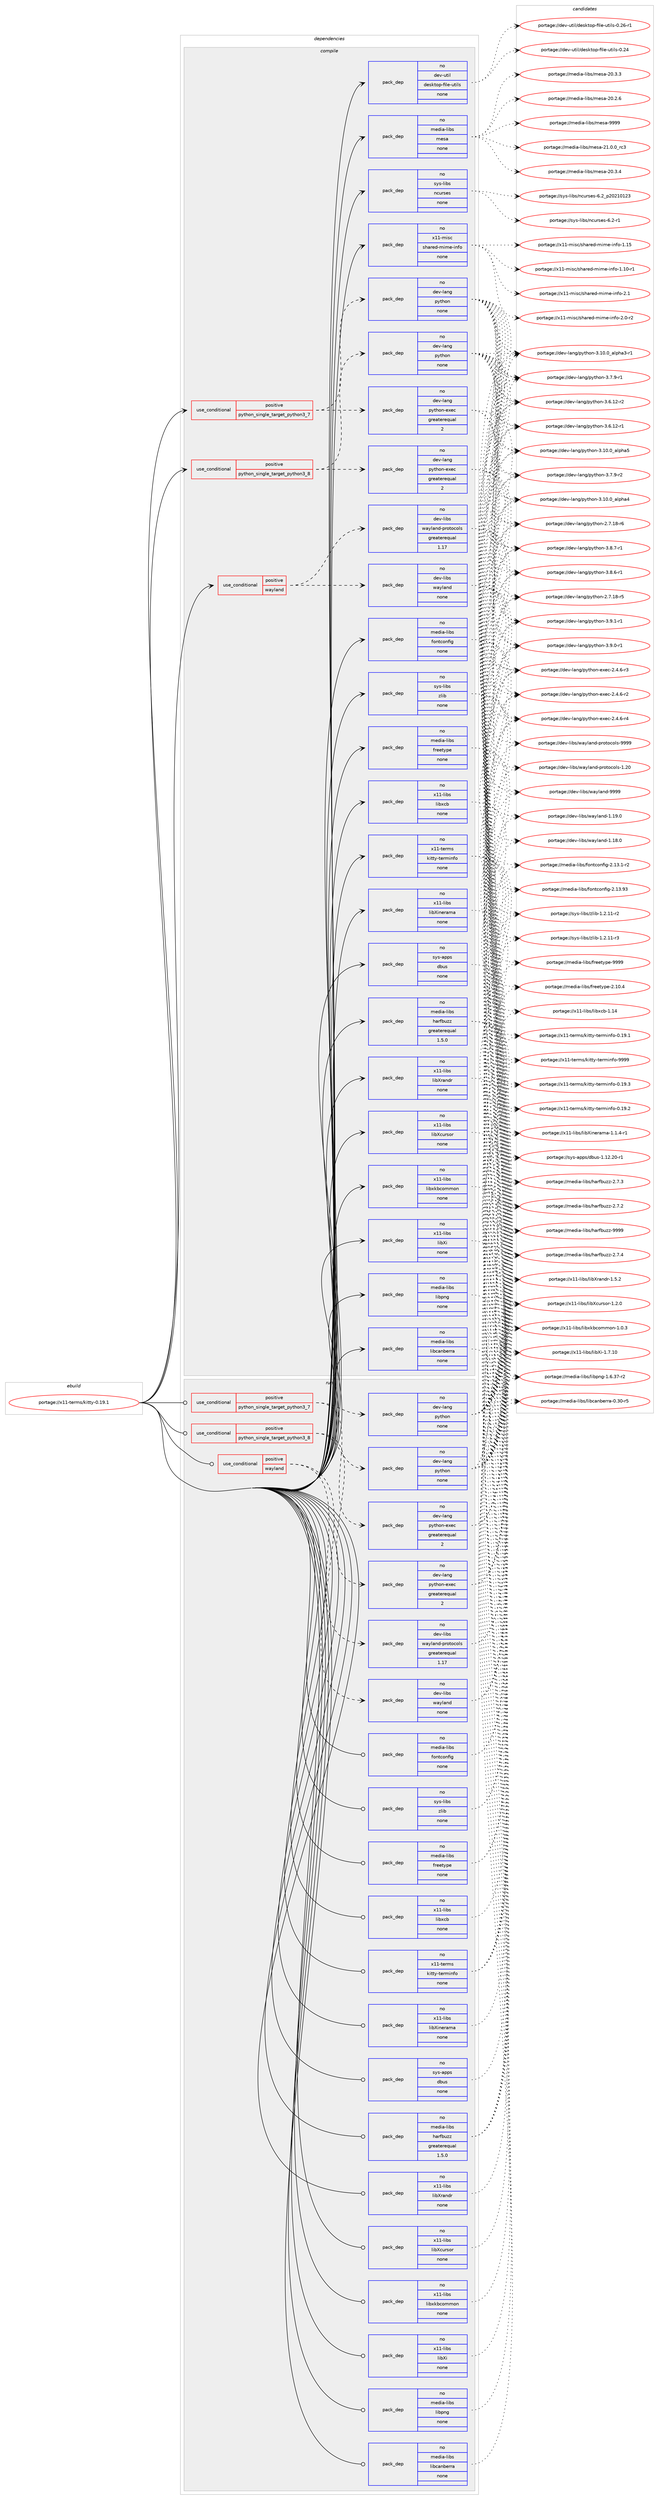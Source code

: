 digraph prolog {

# *************
# Graph options
# *************

newrank=true;
concentrate=true;
compound=true;
graph [rankdir=LR,fontname=Helvetica,fontsize=10,ranksep=1.5];#, ranksep=2.5, nodesep=0.2];
edge  [arrowhead=vee];
node  [fontname=Helvetica,fontsize=10];

# **********
# The ebuild
# **********

subgraph cluster_leftcol {
color=gray;
rank=same;
label=<<i>ebuild</i>>;
id [label="portage://x11-terms/kitty-0.19.1", color=red, width=4, href="../x11-terms/kitty-0.19.1.svg"];
}

# ****************
# The dependencies
# ****************

subgraph cluster_midcol {
color=gray;
label=<<i>dependencies</i>>;
subgraph cluster_compile {
fillcolor="#eeeeee";
style=filled;
label=<<i>compile</i>>;
subgraph cond231 {
dependency1173 [label=<<TABLE BORDER="0" CELLBORDER="1" CELLSPACING="0" CELLPADDING="4"><TR><TD ROWSPAN="3" CELLPADDING="10">use_conditional</TD></TR><TR><TD>positive</TD></TR><TR><TD>python_single_target_python3_7</TD></TR></TABLE>>, shape=none, color=red];
subgraph pack929 {
dependency1174 [label=<<TABLE BORDER="0" CELLBORDER="1" CELLSPACING="0" CELLPADDING="4" WIDTH="220"><TR><TD ROWSPAN="6" CELLPADDING="30">pack_dep</TD></TR><TR><TD WIDTH="110">no</TD></TR><TR><TD>dev-lang</TD></TR><TR><TD>python</TD></TR><TR><TD>none</TD></TR><TR><TD></TD></TR></TABLE>>, shape=none, color=blue];
}
dependency1173:e -> dependency1174:w [weight=20,style="dashed",arrowhead="vee"];
subgraph pack930 {
dependency1175 [label=<<TABLE BORDER="0" CELLBORDER="1" CELLSPACING="0" CELLPADDING="4" WIDTH="220"><TR><TD ROWSPAN="6" CELLPADDING="30">pack_dep</TD></TR><TR><TD WIDTH="110">no</TD></TR><TR><TD>dev-lang</TD></TR><TR><TD>python-exec</TD></TR><TR><TD>greaterequal</TD></TR><TR><TD>2</TD></TR></TABLE>>, shape=none, color=blue];
}
dependency1173:e -> dependency1175:w [weight=20,style="dashed",arrowhead="vee"];
}
id:e -> dependency1173:w [weight=20,style="solid",arrowhead="vee"];
subgraph cond232 {
dependency1176 [label=<<TABLE BORDER="0" CELLBORDER="1" CELLSPACING="0" CELLPADDING="4"><TR><TD ROWSPAN="3" CELLPADDING="10">use_conditional</TD></TR><TR><TD>positive</TD></TR><TR><TD>python_single_target_python3_8</TD></TR></TABLE>>, shape=none, color=red];
subgraph pack931 {
dependency1177 [label=<<TABLE BORDER="0" CELLBORDER="1" CELLSPACING="0" CELLPADDING="4" WIDTH="220"><TR><TD ROWSPAN="6" CELLPADDING="30">pack_dep</TD></TR><TR><TD WIDTH="110">no</TD></TR><TR><TD>dev-lang</TD></TR><TR><TD>python</TD></TR><TR><TD>none</TD></TR><TR><TD></TD></TR></TABLE>>, shape=none, color=blue];
}
dependency1176:e -> dependency1177:w [weight=20,style="dashed",arrowhead="vee"];
subgraph pack932 {
dependency1178 [label=<<TABLE BORDER="0" CELLBORDER="1" CELLSPACING="0" CELLPADDING="4" WIDTH="220"><TR><TD ROWSPAN="6" CELLPADDING="30">pack_dep</TD></TR><TR><TD WIDTH="110">no</TD></TR><TR><TD>dev-lang</TD></TR><TR><TD>python-exec</TD></TR><TR><TD>greaterequal</TD></TR><TR><TD>2</TD></TR></TABLE>>, shape=none, color=blue];
}
dependency1176:e -> dependency1178:w [weight=20,style="dashed",arrowhead="vee"];
}
id:e -> dependency1176:w [weight=20,style="solid",arrowhead="vee"];
subgraph cond233 {
dependency1179 [label=<<TABLE BORDER="0" CELLBORDER="1" CELLSPACING="0" CELLPADDING="4"><TR><TD ROWSPAN="3" CELLPADDING="10">use_conditional</TD></TR><TR><TD>positive</TD></TR><TR><TD>wayland</TD></TR></TABLE>>, shape=none, color=red];
subgraph pack933 {
dependency1180 [label=<<TABLE BORDER="0" CELLBORDER="1" CELLSPACING="0" CELLPADDING="4" WIDTH="220"><TR><TD ROWSPAN="6" CELLPADDING="30">pack_dep</TD></TR><TR><TD WIDTH="110">no</TD></TR><TR><TD>dev-libs</TD></TR><TR><TD>wayland</TD></TR><TR><TD>none</TD></TR><TR><TD></TD></TR></TABLE>>, shape=none, color=blue];
}
dependency1179:e -> dependency1180:w [weight=20,style="dashed",arrowhead="vee"];
subgraph pack934 {
dependency1181 [label=<<TABLE BORDER="0" CELLBORDER="1" CELLSPACING="0" CELLPADDING="4" WIDTH="220"><TR><TD ROWSPAN="6" CELLPADDING="30">pack_dep</TD></TR><TR><TD WIDTH="110">no</TD></TR><TR><TD>dev-libs</TD></TR><TR><TD>wayland-protocols</TD></TR><TR><TD>greaterequal</TD></TR><TR><TD>1.17</TD></TR></TABLE>>, shape=none, color=blue];
}
dependency1179:e -> dependency1181:w [weight=20,style="dashed",arrowhead="vee"];
}
id:e -> dependency1179:w [weight=20,style="solid",arrowhead="vee"];
subgraph pack935 {
dependency1182 [label=<<TABLE BORDER="0" CELLBORDER="1" CELLSPACING="0" CELLPADDING="4" WIDTH="220"><TR><TD ROWSPAN="6" CELLPADDING="30">pack_dep</TD></TR><TR><TD WIDTH="110">no</TD></TR><TR><TD>dev-util</TD></TR><TR><TD>desktop-file-utils</TD></TR><TR><TD>none</TD></TR><TR><TD></TD></TR></TABLE>>, shape=none, color=blue];
}
id:e -> dependency1182:w [weight=20,style="solid",arrowhead="vee"];
subgraph pack936 {
dependency1183 [label=<<TABLE BORDER="0" CELLBORDER="1" CELLSPACING="0" CELLPADDING="4" WIDTH="220"><TR><TD ROWSPAN="6" CELLPADDING="30">pack_dep</TD></TR><TR><TD WIDTH="110">no</TD></TR><TR><TD>media-libs</TD></TR><TR><TD>fontconfig</TD></TR><TR><TD>none</TD></TR><TR><TD></TD></TR></TABLE>>, shape=none, color=blue];
}
id:e -> dependency1183:w [weight=20,style="solid",arrowhead="vee"];
subgraph pack937 {
dependency1184 [label=<<TABLE BORDER="0" CELLBORDER="1" CELLSPACING="0" CELLPADDING="4" WIDTH="220"><TR><TD ROWSPAN="6" CELLPADDING="30">pack_dep</TD></TR><TR><TD WIDTH="110">no</TD></TR><TR><TD>media-libs</TD></TR><TR><TD>freetype</TD></TR><TR><TD>none</TD></TR><TR><TD></TD></TR></TABLE>>, shape=none, color=blue];
}
id:e -> dependency1184:w [weight=20,style="solid",arrowhead="vee"];
subgraph pack938 {
dependency1185 [label=<<TABLE BORDER="0" CELLBORDER="1" CELLSPACING="0" CELLPADDING="4" WIDTH="220"><TR><TD ROWSPAN="6" CELLPADDING="30">pack_dep</TD></TR><TR><TD WIDTH="110">no</TD></TR><TR><TD>media-libs</TD></TR><TR><TD>harfbuzz</TD></TR><TR><TD>greaterequal</TD></TR><TR><TD>1.5.0</TD></TR></TABLE>>, shape=none, color=blue];
}
id:e -> dependency1185:w [weight=20,style="solid",arrowhead="vee"];
subgraph pack939 {
dependency1186 [label=<<TABLE BORDER="0" CELLBORDER="1" CELLSPACING="0" CELLPADDING="4" WIDTH="220"><TR><TD ROWSPAN="6" CELLPADDING="30">pack_dep</TD></TR><TR><TD WIDTH="110">no</TD></TR><TR><TD>media-libs</TD></TR><TR><TD>libcanberra</TD></TR><TR><TD>none</TD></TR><TR><TD></TD></TR></TABLE>>, shape=none, color=blue];
}
id:e -> dependency1186:w [weight=20,style="solid",arrowhead="vee"];
subgraph pack940 {
dependency1187 [label=<<TABLE BORDER="0" CELLBORDER="1" CELLSPACING="0" CELLPADDING="4" WIDTH="220"><TR><TD ROWSPAN="6" CELLPADDING="30">pack_dep</TD></TR><TR><TD WIDTH="110">no</TD></TR><TR><TD>media-libs</TD></TR><TR><TD>libpng</TD></TR><TR><TD>none</TD></TR><TR><TD></TD></TR></TABLE>>, shape=none, color=blue];
}
id:e -> dependency1187:w [weight=20,style="solid",arrowhead="vee"];
subgraph pack941 {
dependency1188 [label=<<TABLE BORDER="0" CELLBORDER="1" CELLSPACING="0" CELLPADDING="4" WIDTH="220"><TR><TD ROWSPAN="6" CELLPADDING="30">pack_dep</TD></TR><TR><TD WIDTH="110">no</TD></TR><TR><TD>media-libs</TD></TR><TR><TD>mesa</TD></TR><TR><TD>none</TD></TR><TR><TD></TD></TR></TABLE>>, shape=none, color=blue];
}
id:e -> dependency1188:w [weight=20,style="solid",arrowhead="vee"];
subgraph pack942 {
dependency1189 [label=<<TABLE BORDER="0" CELLBORDER="1" CELLSPACING="0" CELLPADDING="4" WIDTH="220"><TR><TD ROWSPAN="6" CELLPADDING="30">pack_dep</TD></TR><TR><TD WIDTH="110">no</TD></TR><TR><TD>sys-apps</TD></TR><TR><TD>dbus</TD></TR><TR><TD>none</TD></TR><TR><TD></TD></TR></TABLE>>, shape=none, color=blue];
}
id:e -> dependency1189:w [weight=20,style="solid",arrowhead="vee"];
subgraph pack943 {
dependency1190 [label=<<TABLE BORDER="0" CELLBORDER="1" CELLSPACING="0" CELLPADDING="4" WIDTH="220"><TR><TD ROWSPAN="6" CELLPADDING="30">pack_dep</TD></TR><TR><TD WIDTH="110">no</TD></TR><TR><TD>sys-libs</TD></TR><TR><TD>ncurses</TD></TR><TR><TD>none</TD></TR><TR><TD></TD></TR></TABLE>>, shape=none, color=blue];
}
id:e -> dependency1190:w [weight=20,style="solid",arrowhead="vee"];
subgraph pack944 {
dependency1191 [label=<<TABLE BORDER="0" CELLBORDER="1" CELLSPACING="0" CELLPADDING="4" WIDTH="220"><TR><TD ROWSPAN="6" CELLPADDING="30">pack_dep</TD></TR><TR><TD WIDTH="110">no</TD></TR><TR><TD>sys-libs</TD></TR><TR><TD>zlib</TD></TR><TR><TD>none</TD></TR><TR><TD></TD></TR></TABLE>>, shape=none, color=blue];
}
id:e -> dependency1191:w [weight=20,style="solid",arrowhead="vee"];
subgraph pack945 {
dependency1192 [label=<<TABLE BORDER="0" CELLBORDER="1" CELLSPACING="0" CELLPADDING="4" WIDTH="220"><TR><TD ROWSPAN="6" CELLPADDING="30">pack_dep</TD></TR><TR><TD WIDTH="110">no</TD></TR><TR><TD>x11-libs</TD></TR><TR><TD>libXcursor</TD></TR><TR><TD>none</TD></TR><TR><TD></TD></TR></TABLE>>, shape=none, color=blue];
}
id:e -> dependency1192:w [weight=20,style="solid",arrowhead="vee"];
subgraph pack946 {
dependency1193 [label=<<TABLE BORDER="0" CELLBORDER="1" CELLSPACING="0" CELLPADDING="4" WIDTH="220"><TR><TD ROWSPAN="6" CELLPADDING="30">pack_dep</TD></TR><TR><TD WIDTH="110">no</TD></TR><TR><TD>x11-libs</TD></TR><TR><TD>libXi</TD></TR><TR><TD>none</TD></TR><TR><TD></TD></TR></TABLE>>, shape=none, color=blue];
}
id:e -> dependency1193:w [weight=20,style="solid",arrowhead="vee"];
subgraph pack947 {
dependency1194 [label=<<TABLE BORDER="0" CELLBORDER="1" CELLSPACING="0" CELLPADDING="4" WIDTH="220"><TR><TD ROWSPAN="6" CELLPADDING="30">pack_dep</TD></TR><TR><TD WIDTH="110">no</TD></TR><TR><TD>x11-libs</TD></TR><TR><TD>libXinerama</TD></TR><TR><TD>none</TD></TR><TR><TD></TD></TR></TABLE>>, shape=none, color=blue];
}
id:e -> dependency1194:w [weight=20,style="solid",arrowhead="vee"];
subgraph pack948 {
dependency1195 [label=<<TABLE BORDER="0" CELLBORDER="1" CELLSPACING="0" CELLPADDING="4" WIDTH="220"><TR><TD ROWSPAN="6" CELLPADDING="30">pack_dep</TD></TR><TR><TD WIDTH="110">no</TD></TR><TR><TD>x11-libs</TD></TR><TR><TD>libXrandr</TD></TR><TR><TD>none</TD></TR><TR><TD></TD></TR></TABLE>>, shape=none, color=blue];
}
id:e -> dependency1195:w [weight=20,style="solid",arrowhead="vee"];
subgraph pack949 {
dependency1196 [label=<<TABLE BORDER="0" CELLBORDER="1" CELLSPACING="0" CELLPADDING="4" WIDTH="220"><TR><TD ROWSPAN="6" CELLPADDING="30">pack_dep</TD></TR><TR><TD WIDTH="110">no</TD></TR><TR><TD>x11-libs</TD></TR><TR><TD>libxcb</TD></TR><TR><TD>none</TD></TR><TR><TD></TD></TR></TABLE>>, shape=none, color=blue];
}
id:e -> dependency1196:w [weight=20,style="solid",arrowhead="vee"];
subgraph pack950 {
dependency1197 [label=<<TABLE BORDER="0" CELLBORDER="1" CELLSPACING="0" CELLPADDING="4" WIDTH="220"><TR><TD ROWSPAN="6" CELLPADDING="30">pack_dep</TD></TR><TR><TD WIDTH="110">no</TD></TR><TR><TD>x11-libs</TD></TR><TR><TD>libxkbcommon</TD></TR><TR><TD>none</TD></TR><TR><TD></TD></TR></TABLE>>, shape=none, color=blue];
}
id:e -> dependency1197:w [weight=20,style="solid",arrowhead="vee"];
subgraph pack951 {
dependency1198 [label=<<TABLE BORDER="0" CELLBORDER="1" CELLSPACING="0" CELLPADDING="4" WIDTH="220"><TR><TD ROWSPAN="6" CELLPADDING="30">pack_dep</TD></TR><TR><TD WIDTH="110">no</TD></TR><TR><TD>x11-misc</TD></TR><TR><TD>shared-mime-info</TD></TR><TR><TD>none</TD></TR><TR><TD></TD></TR></TABLE>>, shape=none, color=blue];
}
id:e -> dependency1198:w [weight=20,style="solid",arrowhead="vee"];
subgraph pack952 {
dependency1199 [label=<<TABLE BORDER="0" CELLBORDER="1" CELLSPACING="0" CELLPADDING="4" WIDTH="220"><TR><TD ROWSPAN="6" CELLPADDING="30">pack_dep</TD></TR><TR><TD WIDTH="110">no</TD></TR><TR><TD>x11-terms</TD></TR><TR><TD>kitty-terminfo</TD></TR><TR><TD>none</TD></TR><TR><TD></TD></TR></TABLE>>, shape=none, color=blue];
}
id:e -> dependency1199:w [weight=20,style="solid",arrowhead="vee"];
}
subgraph cluster_compileandrun {
fillcolor="#eeeeee";
style=filled;
label=<<i>compile and run</i>>;
}
subgraph cluster_run {
fillcolor="#eeeeee";
style=filled;
label=<<i>run</i>>;
subgraph cond234 {
dependency1200 [label=<<TABLE BORDER="0" CELLBORDER="1" CELLSPACING="0" CELLPADDING="4"><TR><TD ROWSPAN="3" CELLPADDING="10">use_conditional</TD></TR><TR><TD>positive</TD></TR><TR><TD>python_single_target_python3_7</TD></TR></TABLE>>, shape=none, color=red];
subgraph pack953 {
dependency1201 [label=<<TABLE BORDER="0" CELLBORDER="1" CELLSPACING="0" CELLPADDING="4" WIDTH="220"><TR><TD ROWSPAN="6" CELLPADDING="30">pack_dep</TD></TR><TR><TD WIDTH="110">no</TD></TR><TR><TD>dev-lang</TD></TR><TR><TD>python</TD></TR><TR><TD>none</TD></TR><TR><TD></TD></TR></TABLE>>, shape=none, color=blue];
}
dependency1200:e -> dependency1201:w [weight=20,style="dashed",arrowhead="vee"];
subgraph pack954 {
dependency1202 [label=<<TABLE BORDER="0" CELLBORDER="1" CELLSPACING="0" CELLPADDING="4" WIDTH="220"><TR><TD ROWSPAN="6" CELLPADDING="30">pack_dep</TD></TR><TR><TD WIDTH="110">no</TD></TR><TR><TD>dev-lang</TD></TR><TR><TD>python-exec</TD></TR><TR><TD>greaterequal</TD></TR><TR><TD>2</TD></TR></TABLE>>, shape=none, color=blue];
}
dependency1200:e -> dependency1202:w [weight=20,style="dashed",arrowhead="vee"];
}
id:e -> dependency1200:w [weight=20,style="solid",arrowhead="odot"];
subgraph cond235 {
dependency1203 [label=<<TABLE BORDER="0" CELLBORDER="1" CELLSPACING="0" CELLPADDING="4"><TR><TD ROWSPAN="3" CELLPADDING="10">use_conditional</TD></TR><TR><TD>positive</TD></TR><TR><TD>python_single_target_python3_8</TD></TR></TABLE>>, shape=none, color=red];
subgraph pack955 {
dependency1204 [label=<<TABLE BORDER="0" CELLBORDER="1" CELLSPACING="0" CELLPADDING="4" WIDTH="220"><TR><TD ROWSPAN="6" CELLPADDING="30">pack_dep</TD></TR><TR><TD WIDTH="110">no</TD></TR><TR><TD>dev-lang</TD></TR><TR><TD>python</TD></TR><TR><TD>none</TD></TR><TR><TD></TD></TR></TABLE>>, shape=none, color=blue];
}
dependency1203:e -> dependency1204:w [weight=20,style="dashed",arrowhead="vee"];
subgraph pack956 {
dependency1205 [label=<<TABLE BORDER="0" CELLBORDER="1" CELLSPACING="0" CELLPADDING="4" WIDTH="220"><TR><TD ROWSPAN="6" CELLPADDING="30">pack_dep</TD></TR><TR><TD WIDTH="110">no</TD></TR><TR><TD>dev-lang</TD></TR><TR><TD>python-exec</TD></TR><TR><TD>greaterequal</TD></TR><TR><TD>2</TD></TR></TABLE>>, shape=none, color=blue];
}
dependency1203:e -> dependency1205:w [weight=20,style="dashed",arrowhead="vee"];
}
id:e -> dependency1203:w [weight=20,style="solid",arrowhead="odot"];
subgraph cond236 {
dependency1206 [label=<<TABLE BORDER="0" CELLBORDER="1" CELLSPACING="0" CELLPADDING="4"><TR><TD ROWSPAN="3" CELLPADDING="10">use_conditional</TD></TR><TR><TD>positive</TD></TR><TR><TD>wayland</TD></TR></TABLE>>, shape=none, color=red];
subgraph pack957 {
dependency1207 [label=<<TABLE BORDER="0" CELLBORDER="1" CELLSPACING="0" CELLPADDING="4" WIDTH="220"><TR><TD ROWSPAN="6" CELLPADDING="30">pack_dep</TD></TR><TR><TD WIDTH="110">no</TD></TR><TR><TD>dev-libs</TD></TR><TR><TD>wayland</TD></TR><TR><TD>none</TD></TR><TR><TD></TD></TR></TABLE>>, shape=none, color=blue];
}
dependency1206:e -> dependency1207:w [weight=20,style="dashed",arrowhead="vee"];
subgraph pack958 {
dependency1208 [label=<<TABLE BORDER="0" CELLBORDER="1" CELLSPACING="0" CELLPADDING="4" WIDTH="220"><TR><TD ROWSPAN="6" CELLPADDING="30">pack_dep</TD></TR><TR><TD WIDTH="110">no</TD></TR><TR><TD>dev-libs</TD></TR><TR><TD>wayland-protocols</TD></TR><TR><TD>greaterequal</TD></TR><TR><TD>1.17</TD></TR></TABLE>>, shape=none, color=blue];
}
dependency1206:e -> dependency1208:w [weight=20,style="dashed",arrowhead="vee"];
}
id:e -> dependency1206:w [weight=20,style="solid",arrowhead="odot"];
subgraph pack959 {
dependency1209 [label=<<TABLE BORDER="0" CELLBORDER="1" CELLSPACING="0" CELLPADDING="4" WIDTH="220"><TR><TD ROWSPAN="6" CELLPADDING="30">pack_dep</TD></TR><TR><TD WIDTH="110">no</TD></TR><TR><TD>media-libs</TD></TR><TR><TD>fontconfig</TD></TR><TR><TD>none</TD></TR><TR><TD></TD></TR></TABLE>>, shape=none, color=blue];
}
id:e -> dependency1209:w [weight=20,style="solid",arrowhead="odot"];
subgraph pack960 {
dependency1210 [label=<<TABLE BORDER="0" CELLBORDER="1" CELLSPACING="0" CELLPADDING="4" WIDTH="220"><TR><TD ROWSPAN="6" CELLPADDING="30">pack_dep</TD></TR><TR><TD WIDTH="110">no</TD></TR><TR><TD>media-libs</TD></TR><TR><TD>freetype</TD></TR><TR><TD>none</TD></TR><TR><TD></TD></TR></TABLE>>, shape=none, color=blue];
}
id:e -> dependency1210:w [weight=20,style="solid",arrowhead="odot"];
subgraph pack961 {
dependency1211 [label=<<TABLE BORDER="0" CELLBORDER="1" CELLSPACING="0" CELLPADDING="4" WIDTH="220"><TR><TD ROWSPAN="6" CELLPADDING="30">pack_dep</TD></TR><TR><TD WIDTH="110">no</TD></TR><TR><TD>media-libs</TD></TR><TR><TD>harfbuzz</TD></TR><TR><TD>greaterequal</TD></TR><TR><TD>1.5.0</TD></TR></TABLE>>, shape=none, color=blue];
}
id:e -> dependency1211:w [weight=20,style="solid",arrowhead="odot"];
subgraph pack962 {
dependency1212 [label=<<TABLE BORDER="0" CELLBORDER="1" CELLSPACING="0" CELLPADDING="4" WIDTH="220"><TR><TD ROWSPAN="6" CELLPADDING="30">pack_dep</TD></TR><TR><TD WIDTH="110">no</TD></TR><TR><TD>media-libs</TD></TR><TR><TD>libcanberra</TD></TR><TR><TD>none</TD></TR><TR><TD></TD></TR></TABLE>>, shape=none, color=blue];
}
id:e -> dependency1212:w [weight=20,style="solid",arrowhead="odot"];
subgraph pack963 {
dependency1213 [label=<<TABLE BORDER="0" CELLBORDER="1" CELLSPACING="0" CELLPADDING="4" WIDTH="220"><TR><TD ROWSPAN="6" CELLPADDING="30">pack_dep</TD></TR><TR><TD WIDTH="110">no</TD></TR><TR><TD>media-libs</TD></TR><TR><TD>libpng</TD></TR><TR><TD>none</TD></TR><TR><TD></TD></TR></TABLE>>, shape=none, color=blue];
}
id:e -> dependency1213:w [weight=20,style="solid",arrowhead="odot"];
subgraph pack964 {
dependency1214 [label=<<TABLE BORDER="0" CELLBORDER="1" CELLSPACING="0" CELLPADDING="4" WIDTH="220"><TR><TD ROWSPAN="6" CELLPADDING="30">pack_dep</TD></TR><TR><TD WIDTH="110">no</TD></TR><TR><TD>sys-apps</TD></TR><TR><TD>dbus</TD></TR><TR><TD>none</TD></TR><TR><TD></TD></TR></TABLE>>, shape=none, color=blue];
}
id:e -> dependency1214:w [weight=20,style="solid",arrowhead="odot"];
subgraph pack965 {
dependency1215 [label=<<TABLE BORDER="0" CELLBORDER="1" CELLSPACING="0" CELLPADDING="4" WIDTH="220"><TR><TD ROWSPAN="6" CELLPADDING="30">pack_dep</TD></TR><TR><TD WIDTH="110">no</TD></TR><TR><TD>sys-libs</TD></TR><TR><TD>zlib</TD></TR><TR><TD>none</TD></TR><TR><TD></TD></TR></TABLE>>, shape=none, color=blue];
}
id:e -> dependency1215:w [weight=20,style="solid",arrowhead="odot"];
subgraph pack966 {
dependency1216 [label=<<TABLE BORDER="0" CELLBORDER="1" CELLSPACING="0" CELLPADDING="4" WIDTH="220"><TR><TD ROWSPAN="6" CELLPADDING="30">pack_dep</TD></TR><TR><TD WIDTH="110">no</TD></TR><TR><TD>x11-libs</TD></TR><TR><TD>libXcursor</TD></TR><TR><TD>none</TD></TR><TR><TD></TD></TR></TABLE>>, shape=none, color=blue];
}
id:e -> dependency1216:w [weight=20,style="solid",arrowhead="odot"];
subgraph pack967 {
dependency1217 [label=<<TABLE BORDER="0" CELLBORDER="1" CELLSPACING="0" CELLPADDING="4" WIDTH="220"><TR><TD ROWSPAN="6" CELLPADDING="30">pack_dep</TD></TR><TR><TD WIDTH="110">no</TD></TR><TR><TD>x11-libs</TD></TR><TR><TD>libXi</TD></TR><TR><TD>none</TD></TR><TR><TD></TD></TR></TABLE>>, shape=none, color=blue];
}
id:e -> dependency1217:w [weight=20,style="solid",arrowhead="odot"];
subgraph pack968 {
dependency1218 [label=<<TABLE BORDER="0" CELLBORDER="1" CELLSPACING="0" CELLPADDING="4" WIDTH="220"><TR><TD ROWSPAN="6" CELLPADDING="30">pack_dep</TD></TR><TR><TD WIDTH="110">no</TD></TR><TR><TD>x11-libs</TD></TR><TR><TD>libXinerama</TD></TR><TR><TD>none</TD></TR><TR><TD></TD></TR></TABLE>>, shape=none, color=blue];
}
id:e -> dependency1218:w [weight=20,style="solid",arrowhead="odot"];
subgraph pack969 {
dependency1219 [label=<<TABLE BORDER="0" CELLBORDER="1" CELLSPACING="0" CELLPADDING="4" WIDTH="220"><TR><TD ROWSPAN="6" CELLPADDING="30">pack_dep</TD></TR><TR><TD WIDTH="110">no</TD></TR><TR><TD>x11-libs</TD></TR><TR><TD>libXrandr</TD></TR><TR><TD>none</TD></TR><TR><TD></TD></TR></TABLE>>, shape=none, color=blue];
}
id:e -> dependency1219:w [weight=20,style="solid",arrowhead="odot"];
subgraph pack970 {
dependency1220 [label=<<TABLE BORDER="0" CELLBORDER="1" CELLSPACING="0" CELLPADDING="4" WIDTH="220"><TR><TD ROWSPAN="6" CELLPADDING="30">pack_dep</TD></TR><TR><TD WIDTH="110">no</TD></TR><TR><TD>x11-libs</TD></TR><TR><TD>libxcb</TD></TR><TR><TD>none</TD></TR><TR><TD></TD></TR></TABLE>>, shape=none, color=blue];
}
id:e -> dependency1220:w [weight=20,style="solid",arrowhead="odot"];
subgraph pack971 {
dependency1221 [label=<<TABLE BORDER="0" CELLBORDER="1" CELLSPACING="0" CELLPADDING="4" WIDTH="220"><TR><TD ROWSPAN="6" CELLPADDING="30">pack_dep</TD></TR><TR><TD WIDTH="110">no</TD></TR><TR><TD>x11-libs</TD></TR><TR><TD>libxkbcommon</TD></TR><TR><TD>none</TD></TR><TR><TD></TD></TR></TABLE>>, shape=none, color=blue];
}
id:e -> dependency1221:w [weight=20,style="solid",arrowhead="odot"];
subgraph pack972 {
dependency1222 [label=<<TABLE BORDER="0" CELLBORDER="1" CELLSPACING="0" CELLPADDING="4" WIDTH="220"><TR><TD ROWSPAN="6" CELLPADDING="30">pack_dep</TD></TR><TR><TD WIDTH="110">no</TD></TR><TR><TD>x11-terms</TD></TR><TR><TD>kitty-terminfo</TD></TR><TR><TD>none</TD></TR><TR><TD></TD></TR></TABLE>>, shape=none, color=blue];
}
id:e -> dependency1222:w [weight=20,style="solid",arrowhead="odot"];
}
}

# **************
# The candidates
# **************

subgraph cluster_choices {
rank=same;
color=gray;
label=<<i>candidates</i>>;

subgraph choice929 {
color=black;
nodesep=1;
choice1001011184510897110103471121211161041111104551465746494511449 [label="portage://dev-lang/python-3.9.1-r1", color=red, width=4,href="../dev-lang/python-3.9.1-r1.svg"];
choice1001011184510897110103471121211161041111104551465746484511449 [label="portage://dev-lang/python-3.9.0-r1", color=red, width=4,href="../dev-lang/python-3.9.0-r1.svg"];
choice1001011184510897110103471121211161041111104551465646554511449 [label="portage://dev-lang/python-3.8.7-r1", color=red, width=4,href="../dev-lang/python-3.8.7-r1.svg"];
choice1001011184510897110103471121211161041111104551465646544511449 [label="portage://dev-lang/python-3.8.6-r1", color=red, width=4,href="../dev-lang/python-3.8.6-r1.svg"];
choice1001011184510897110103471121211161041111104551465546574511450 [label="portage://dev-lang/python-3.7.9-r2", color=red, width=4,href="../dev-lang/python-3.7.9-r2.svg"];
choice1001011184510897110103471121211161041111104551465546574511449 [label="portage://dev-lang/python-3.7.9-r1", color=red, width=4,href="../dev-lang/python-3.7.9-r1.svg"];
choice100101118451089711010347112121116104111110455146544649504511450 [label="portage://dev-lang/python-3.6.12-r2", color=red, width=4,href="../dev-lang/python-3.6.12-r2.svg"];
choice100101118451089711010347112121116104111110455146544649504511449 [label="portage://dev-lang/python-3.6.12-r1", color=red, width=4,href="../dev-lang/python-3.6.12-r1.svg"];
choice1001011184510897110103471121211161041111104551464948464895971081121049753 [label="portage://dev-lang/python-3.10.0_alpha5", color=red, width=4,href="../dev-lang/python-3.10.0_alpha5.svg"];
choice1001011184510897110103471121211161041111104551464948464895971081121049752 [label="portage://dev-lang/python-3.10.0_alpha4", color=red, width=4,href="../dev-lang/python-3.10.0_alpha4.svg"];
choice10010111845108971101034711212111610411111045514649484648959710811210497514511449 [label="portage://dev-lang/python-3.10.0_alpha3-r1", color=red, width=4,href="../dev-lang/python-3.10.0_alpha3-r1.svg"];
choice100101118451089711010347112121116104111110455046554649564511454 [label="portage://dev-lang/python-2.7.18-r6", color=red, width=4,href="../dev-lang/python-2.7.18-r6.svg"];
choice100101118451089711010347112121116104111110455046554649564511453 [label="portage://dev-lang/python-2.7.18-r5", color=red, width=4,href="../dev-lang/python-2.7.18-r5.svg"];
dependency1174:e -> choice1001011184510897110103471121211161041111104551465746494511449:w [style=dotted,weight="100"];
dependency1174:e -> choice1001011184510897110103471121211161041111104551465746484511449:w [style=dotted,weight="100"];
dependency1174:e -> choice1001011184510897110103471121211161041111104551465646554511449:w [style=dotted,weight="100"];
dependency1174:e -> choice1001011184510897110103471121211161041111104551465646544511449:w [style=dotted,weight="100"];
dependency1174:e -> choice1001011184510897110103471121211161041111104551465546574511450:w [style=dotted,weight="100"];
dependency1174:e -> choice1001011184510897110103471121211161041111104551465546574511449:w [style=dotted,weight="100"];
dependency1174:e -> choice100101118451089711010347112121116104111110455146544649504511450:w [style=dotted,weight="100"];
dependency1174:e -> choice100101118451089711010347112121116104111110455146544649504511449:w [style=dotted,weight="100"];
dependency1174:e -> choice1001011184510897110103471121211161041111104551464948464895971081121049753:w [style=dotted,weight="100"];
dependency1174:e -> choice1001011184510897110103471121211161041111104551464948464895971081121049752:w [style=dotted,weight="100"];
dependency1174:e -> choice10010111845108971101034711212111610411111045514649484648959710811210497514511449:w [style=dotted,weight="100"];
dependency1174:e -> choice100101118451089711010347112121116104111110455046554649564511454:w [style=dotted,weight="100"];
dependency1174:e -> choice100101118451089711010347112121116104111110455046554649564511453:w [style=dotted,weight="100"];
}
subgraph choice930 {
color=black;
nodesep=1;
choice10010111845108971101034711212111610411111045101120101994550465246544511452 [label="portage://dev-lang/python-exec-2.4.6-r4", color=red, width=4,href="../dev-lang/python-exec-2.4.6-r4.svg"];
choice10010111845108971101034711212111610411111045101120101994550465246544511451 [label="portage://dev-lang/python-exec-2.4.6-r3", color=red, width=4,href="../dev-lang/python-exec-2.4.6-r3.svg"];
choice10010111845108971101034711212111610411111045101120101994550465246544511450 [label="portage://dev-lang/python-exec-2.4.6-r2", color=red, width=4,href="../dev-lang/python-exec-2.4.6-r2.svg"];
dependency1175:e -> choice10010111845108971101034711212111610411111045101120101994550465246544511452:w [style=dotted,weight="100"];
dependency1175:e -> choice10010111845108971101034711212111610411111045101120101994550465246544511451:w [style=dotted,weight="100"];
dependency1175:e -> choice10010111845108971101034711212111610411111045101120101994550465246544511450:w [style=dotted,weight="100"];
}
subgraph choice931 {
color=black;
nodesep=1;
choice1001011184510897110103471121211161041111104551465746494511449 [label="portage://dev-lang/python-3.9.1-r1", color=red, width=4,href="../dev-lang/python-3.9.1-r1.svg"];
choice1001011184510897110103471121211161041111104551465746484511449 [label="portage://dev-lang/python-3.9.0-r1", color=red, width=4,href="../dev-lang/python-3.9.0-r1.svg"];
choice1001011184510897110103471121211161041111104551465646554511449 [label="portage://dev-lang/python-3.8.7-r1", color=red, width=4,href="../dev-lang/python-3.8.7-r1.svg"];
choice1001011184510897110103471121211161041111104551465646544511449 [label="portage://dev-lang/python-3.8.6-r1", color=red, width=4,href="../dev-lang/python-3.8.6-r1.svg"];
choice1001011184510897110103471121211161041111104551465546574511450 [label="portage://dev-lang/python-3.7.9-r2", color=red, width=4,href="../dev-lang/python-3.7.9-r2.svg"];
choice1001011184510897110103471121211161041111104551465546574511449 [label="portage://dev-lang/python-3.7.9-r1", color=red, width=4,href="../dev-lang/python-3.7.9-r1.svg"];
choice100101118451089711010347112121116104111110455146544649504511450 [label="portage://dev-lang/python-3.6.12-r2", color=red, width=4,href="../dev-lang/python-3.6.12-r2.svg"];
choice100101118451089711010347112121116104111110455146544649504511449 [label="portage://dev-lang/python-3.6.12-r1", color=red, width=4,href="../dev-lang/python-3.6.12-r1.svg"];
choice1001011184510897110103471121211161041111104551464948464895971081121049753 [label="portage://dev-lang/python-3.10.0_alpha5", color=red, width=4,href="../dev-lang/python-3.10.0_alpha5.svg"];
choice1001011184510897110103471121211161041111104551464948464895971081121049752 [label="portage://dev-lang/python-3.10.0_alpha4", color=red, width=4,href="../dev-lang/python-3.10.0_alpha4.svg"];
choice10010111845108971101034711212111610411111045514649484648959710811210497514511449 [label="portage://dev-lang/python-3.10.0_alpha3-r1", color=red, width=4,href="../dev-lang/python-3.10.0_alpha3-r1.svg"];
choice100101118451089711010347112121116104111110455046554649564511454 [label="portage://dev-lang/python-2.7.18-r6", color=red, width=4,href="../dev-lang/python-2.7.18-r6.svg"];
choice100101118451089711010347112121116104111110455046554649564511453 [label="portage://dev-lang/python-2.7.18-r5", color=red, width=4,href="../dev-lang/python-2.7.18-r5.svg"];
dependency1177:e -> choice1001011184510897110103471121211161041111104551465746494511449:w [style=dotted,weight="100"];
dependency1177:e -> choice1001011184510897110103471121211161041111104551465746484511449:w [style=dotted,weight="100"];
dependency1177:e -> choice1001011184510897110103471121211161041111104551465646554511449:w [style=dotted,weight="100"];
dependency1177:e -> choice1001011184510897110103471121211161041111104551465646544511449:w [style=dotted,weight="100"];
dependency1177:e -> choice1001011184510897110103471121211161041111104551465546574511450:w [style=dotted,weight="100"];
dependency1177:e -> choice1001011184510897110103471121211161041111104551465546574511449:w [style=dotted,weight="100"];
dependency1177:e -> choice100101118451089711010347112121116104111110455146544649504511450:w [style=dotted,weight="100"];
dependency1177:e -> choice100101118451089711010347112121116104111110455146544649504511449:w [style=dotted,weight="100"];
dependency1177:e -> choice1001011184510897110103471121211161041111104551464948464895971081121049753:w [style=dotted,weight="100"];
dependency1177:e -> choice1001011184510897110103471121211161041111104551464948464895971081121049752:w [style=dotted,weight="100"];
dependency1177:e -> choice10010111845108971101034711212111610411111045514649484648959710811210497514511449:w [style=dotted,weight="100"];
dependency1177:e -> choice100101118451089711010347112121116104111110455046554649564511454:w [style=dotted,weight="100"];
dependency1177:e -> choice100101118451089711010347112121116104111110455046554649564511453:w [style=dotted,weight="100"];
}
subgraph choice932 {
color=black;
nodesep=1;
choice10010111845108971101034711212111610411111045101120101994550465246544511452 [label="portage://dev-lang/python-exec-2.4.6-r4", color=red, width=4,href="../dev-lang/python-exec-2.4.6-r4.svg"];
choice10010111845108971101034711212111610411111045101120101994550465246544511451 [label="portage://dev-lang/python-exec-2.4.6-r3", color=red, width=4,href="../dev-lang/python-exec-2.4.6-r3.svg"];
choice10010111845108971101034711212111610411111045101120101994550465246544511450 [label="portage://dev-lang/python-exec-2.4.6-r2", color=red, width=4,href="../dev-lang/python-exec-2.4.6-r2.svg"];
dependency1178:e -> choice10010111845108971101034711212111610411111045101120101994550465246544511452:w [style=dotted,weight="100"];
dependency1178:e -> choice10010111845108971101034711212111610411111045101120101994550465246544511451:w [style=dotted,weight="100"];
dependency1178:e -> choice10010111845108971101034711212111610411111045101120101994550465246544511450:w [style=dotted,weight="100"];
}
subgraph choice933 {
color=black;
nodesep=1;
choice10010111845108105981154711997121108971101004557575757 [label="portage://dev-libs/wayland-9999", color=red, width=4,href="../dev-libs/wayland-9999.svg"];
choice100101118451081059811547119971211089711010045494649574648 [label="portage://dev-libs/wayland-1.19.0", color=red, width=4,href="../dev-libs/wayland-1.19.0.svg"];
choice100101118451081059811547119971211089711010045494649564648 [label="portage://dev-libs/wayland-1.18.0", color=red, width=4,href="../dev-libs/wayland-1.18.0.svg"];
dependency1180:e -> choice10010111845108105981154711997121108971101004557575757:w [style=dotted,weight="100"];
dependency1180:e -> choice100101118451081059811547119971211089711010045494649574648:w [style=dotted,weight="100"];
dependency1180:e -> choice100101118451081059811547119971211089711010045494649564648:w [style=dotted,weight="100"];
}
subgraph choice934 {
color=black;
nodesep=1;
choice100101118451081059811547119971211089711010045112114111116111991111081154557575757 [label="portage://dev-libs/wayland-protocols-9999", color=red, width=4,href="../dev-libs/wayland-protocols-9999.svg"];
choice100101118451081059811547119971211089711010045112114111116111991111081154549465048 [label="portage://dev-libs/wayland-protocols-1.20", color=red, width=4,href="../dev-libs/wayland-protocols-1.20.svg"];
dependency1181:e -> choice100101118451081059811547119971211089711010045112114111116111991111081154557575757:w [style=dotted,weight="100"];
dependency1181:e -> choice100101118451081059811547119971211089711010045112114111116111991111081154549465048:w [style=dotted,weight="100"];
}
subgraph choice935 {
color=black;
nodesep=1;
choice1001011184511711610510847100101115107116111112451021051081014511711610510811545484650544511449 [label="portage://dev-util/desktop-file-utils-0.26-r1", color=red, width=4,href="../dev-util/desktop-file-utils-0.26-r1.svg"];
choice100101118451171161051084710010111510711611111245102105108101451171161051081154548465052 [label="portage://dev-util/desktop-file-utils-0.24", color=red, width=4,href="../dev-util/desktop-file-utils-0.24.svg"];
dependency1182:e -> choice1001011184511711610510847100101115107116111112451021051081014511711610510811545484650544511449:w [style=dotted,weight="100"];
dependency1182:e -> choice100101118451171161051084710010111510711611111245102105108101451171161051081154548465052:w [style=dotted,weight="100"];
}
subgraph choice936 {
color=black;
nodesep=1;
choice10910110010597451081059811547102111110116991111101021051034550464951465751 [label="portage://media-libs/fontconfig-2.13.93", color=red, width=4,href="../media-libs/fontconfig-2.13.93.svg"];
choice1091011001059745108105981154710211111011699111110102105103455046495146494511450 [label="portage://media-libs/fontconfig-2.13.1-r2", color=red, width=4,href="../media-libs/fontconfig-2.13.1-r2.svg"];
dependency1183:e -> choice10910110010597451081059811547102111110116991111101021051034550464951465751:w [style=dotted,weight="100"];
dependency1183:e -> choice1091011001059745108105981154710211111011699111110102105103455046495146494511450:w [style=dotted,weight="100"];
}
subgraph choice937 {
color=black;
nodesep=1;
choice109101100105974510810598115471021141011011161211121014557575757 [label="portage://media-libs/freetype-9999", color=red, width=4,href="../media-libs/freetype-9999.svg"];
choice1091011001059745108105981154710211410110111612111210145504649484652 [label="portage://media-libs/freetype-2.10.4", color=red, width=4,href="../media-libs/freetype-2.10.4.svg"];
dependency1184:e -> choice109101100105974510810598115471021141011011161211121014557575757:w [style=dotted,weight="100"];
dependency1184:e -> choice1091011001059745108105981154710211410110111612111210145504649484652:w [style=dotted,weight="100"];
}
subgraph choice938 {
color=black;
nodesep=1;
choice1091011001059745108105981154710497114102981171221224557575757 [label="portage://media-libs/harfbuzz-9999", color=red, width=4,href="../media-libs/harfbuzz-9999.svg"];
choice109101100105974510810598115471049711410298117122122455046554652 [label="portage://media-libs/harfbuzz-2.7.4", color=red, width=4,href="../media-libs/harfbuzz-2.7.4.svg"];
choice109101100105974510810598115471049711410298117122122455046554651 [label="portage://media-libs/harfbuzz-2.7.3", color=red, width=4,href="../media-libs/harfbuzz-2.7.3.svg"];
choice109101100105974510810598115471049711410298117122122455046554650 [label="portage://media-libs/harfbuzz-2.7.2", color=red, width=4,href="../media-libs/harfbuzz-2.7.2.svg"];
dependency1185:e -> choice1091011001059745108105981154710497114102981171221224557575757:w [style=dotted,weight="100"];
dependency1185:e -> choice109101100105974510810598115471049711410298117122122455046554652:w [style=dotted,weight="100"];
dependency1185:e -> choice109101100105974510810598115471049711410298117122122455046554651:w [style=dotted,weight="100"];
dependency1185:e -> choice109101100105974510810598115471049711410298117122122455046554650:w [style=dotted,weight="100"];
}
subgraph choice939 {
color=black;
nodesep=1;
choice10910110010597451081059811547108105989997110981011141149745484651484511453 [label="portage://media-libs/libcanberra-0.30-r5", color=red, width=4,href="../media-libs/libcanberra-0.30-r5.svg"];
dependency1186:e -> choice10910110010597451081059811547108105989997110981011141149745484651484511453:w [style=dotted,weight="100"];
}
subgraph choice940 {
color=black;
nodesep=1;
choice1091011001059745108105981154710810598112110103454946544651554511450 [label="portage://media-libs/libpng-1.6.37-r2", color=red, width=4,href="../media-libs/libpng-1.6.37-r2.svg"];
dependency1187:e -> choice1091011001059745108105981154710810598112110103454946544651554511450:w [style=dotted,weight="100"];
}
subgraph choice941 {
color=black;
nodesep=1;
choice10910110010597451081059811547109101115974557575757 [label="portage://media-libs/mesa-9999", color=red, width=4,href="../media-libs/mesa-9999.svg"];
choice109101100105974510810598115471091011159745504946484648951149951 [label="portage://media-libs/mesa-21.0.0_rc3", color=red, width=4,href="../media-libs/mesa-21.0.0_rc3.svg"];
choice109101100105974510810598115471091011159745504846514652 [label="portage://media-libs/mesa-20.3.4", color=red, width=4,href="../media-libs/mesa-20.3.4.svg"];
choice109101100105974510810598115471091011159745504846514651 [label="portage://media-libs/mesa-20.3.3", color=red, width=4,href="../media-libs/mesa-20.3.3.svg"];
choice109101100105974510810598115471091011159745504846504654 [label="portage://media-libs/mesa-20.2.6", color=red, width=4,href="../media-libs/mesa-20.2.6.svg"];
dependency1188:e -> choice10910110010597451081059811547109101115974557575757:w [style=dotted,weight="100"];
dependency1188:e -> choice109101100105974510810598115471091011159745504946484648951149951:w [style=dotted,weight="100"];
dependency1188:e -> choice109101100105974510810598115471091011159745504846514652:w [style=dotted,weight="100"];
dependency1188:e -> choice109101100105974510810598115471091011159745504846514651:w [style=dotted,weight="100"];
dependency1188:e -> choice109101100105974510810598115471091011159745504846504654:w [style=dotted,weight="100"];
}
subgraph choice942 {
color=black;
nodesep=1;
choice1151211154597112112115471009811711545494649504650484511449 [label="portage://sys-apps/dbus-1.12.20-r1", color=red, width=4,href="../sys-apps/dbus-1.12.20-r1.svg"];
dependency1189:e -> choice1151211154597112112115471009811711545494649504650484511449:w [style=dotted,weight="100"];
}
subgraph choice943 {
color=black;
nodesep=1;
choice1151211154510810598115471109911711411510111545544650951125048504948495051 [label="portage://sys-libs/ncurses-6.2_p20210123", color=red, width=4,href="../sys-libs/ncurses-6.2_p20210123.svg"];
choice11512111545108105981154711099117114115101115455446504511449 [label="portage://sys-libs/ncurses-6.2-r1", color=red, width=4,href="../sys-libs/ncurses-6.2-r1.svg"];
dependency1190:e -> choice1151211154510810598115471109911711411510111545544650951125048504948495051:w [style=dotted,weight="100"];
dependency1190:e -> choice11512111545108105981154711099117114115101115455446504511449:w [style=dotted,weight="100"];
}
subgraph choice944 {
color=black;
nodesep=1;
choice11512111545108105981154712210810598454946504649494511451 [label="portage://sys-libs/zlib-1.2.11-r3", color=red, width=4,href="../sys-libs/zlib-1.2.11-r3.svg"];
choice11512111545108105981154712210810598454946504649494511450 [label="portage://sys-libs/zlib-1.2.11-r2", color=red, width=4,href="../sys-libs/zlib-1.2.11-r2.svg"];
dependency1191:e -> choice11512111545108105981154712210810598454946504649494511451:w [style=dotted,weight="100"];
dependency1191:e -> choice11512111545108105981154712210810598454946504649494511450:w [style=dotted,weight="100"];
}
subgraph choice945 {
color=black;
nodesep=1;
choice1204949451081059811547108105988899117114115111114454946504648 [label="portage://x11-libs/libXcursor-1.2.0", color=red, width=4,href="../x11-libs/libXcursor-1.2.0.svg"];
dependency1192:e -> choice1204949451081059811547108105988899117114115111114454946504648:w [style=dotted,weight="100"];
}
subgraph choice946 {
color=black;
nodesep=1;
choice1204949451081059811547108105988810545494655464948 [label="portage://x11-libs/libXi-1.7.10", color=red, width=4,href="../x11-libs/libXi-1.7.10.svg"];
dependency1193:e -> choice1204949451081059811547108105988810545494655464948:w [style=dotted,weight="100"];
}
subgraph choice947 {
color=black;
nodesep=1;
choice1204949451081059811547108105988810511010111497109974549464946524511449 [label="portage://x11-libs/libXinerama-1.1.4-r1", color=red, width=4,href="../x11-libs/libXinerama-1.1.4-r1.svg"];
dependency1194:e -> choice1204949451081059811547108105988810511010111497109974549464946524511449:w [style=dotted,weight="100"];
}
subgraph choice948 {
color=black;
nodesep=1;
choice1204949451081059811547108105988811497110100114454946534650 [label="portage://x11-libs/libXrandr-1.5.2", color=red, width=4,href="../x11-libs/libXrandr-1.5.2.svg"];
dependency1195:e -> choice1204949451081059811547108105988811497110100114454946534650:w [style=dotted,weight="100"];
}
subgraph choice949 {
color=black;
nodesep=1;
choice12049494510810598115471081059812099984549464952 [label="portage://x11-libs/libxcb-1.14", color=red, width=4,href="../x11-libs/libxcb-1.14.svg"];
dependency1196:e -> choice12049494510810598115471081059812099984549464952:w [style=dotted,weight="100"];
}
subgraph choice950 {
color=black;
nodesep=1;
choice1204949451081059811547108105981201079899111109109111110454946484651 [label="portage://x11-libs/libxkbcommon-1.0.3", color=red, width=4,href="../x11-libs/libxkbcommon-1.0.3.svg"];
dependency1197:e -> choice1204949451081059811547108105981201079899111109109111110454946484651:w [style=dotted,weight="100"];
}
subgraph choice951 {
color=black;
nodesep=1;
choice120494945109105115994711510497114101100451091051091014510511010211145504649 [label="portage://x11-misc/shared-mime-info-2.1", color=red, width=4,href="../x11-misc/shared-mime-info-2.1.svg"];
choice1204949451091051159947115104971141011004510910510910145105110102111455046484511450 [label="portage://x11-misc/shared-mime-info-2.0-r2", color=red, width=4,href="../x11-misc/shared-mime-info-2.0-r2.svg"];
choice12049494510910511599471151049711410110045109105109101451051101021114549464953 [label="portage://x11-misc/shared-mime-info-1.15", color=red, width=4,href="../x11-misc/shared-mime-info-1.15.svg"];
choice120494945109105115994711510497114101100451091051091014510511010211145494649484511449 [label="portage://x11-misc/shared-mime-info-1.10-r1", color=red, width=4,href="../x11-misc/shared-mime-info-1.10-r1.svg"];
dependency1198:e -> choice120494945109105115994711510497114101100451091051091014510511010211145504649:w [style=dotted,weight="100"];
dependency1198:e -> choice1204949451091051159947115104971141011004510910510910145105110102111455046484511450:w [style=dotted,weight="100"];
dependency1198:e -> choice12049494510910511599471151049711410110045109105109101451051101021114549464953:w [style=dotted,weight="100"];
dependency1198:e -> choice120494945109105115994711510497114101100451091051091014510511010211145494649484511449:w [style=dotted,weight="100"];
}
subgraph choice952 {
color=black;
nodesep=1;
choice12049494511610111410911547107105116116121451161011141091051101021114557575757 [label="portage://x11-terms/kitty-terminfo-9999", color=red, width=4,href="../x11-terms/kitty-terminfo-9999.svg"];
choice120494945116101114109115471071051161161214511610111410910511010211145484649574651 [label="portage://x11-terms/kitty-terminfo-0.19.3", color=red, width=4,href="../x11-terms/kitty-terminfo-0.19.3.svg"];
choice120494945116101114109115471071051161161214511610111410910511010211145484649574650 [label="portage://x11-terms/kitty-terminfo-0.19.2", color=red, width=4,href="../x11-terms/kitty-terminfo-0.19.2.svg"];
choice120494945116101114109115471071051161161214511610111410910511010211145484649574649 [label="portage://x11-terms/kitty-terminfo-0.19.1", color=red, width=4,href="../x11-terms/kitty-terminfo-0.19.1.svg"];
dependency1199:e -> choice12049494511610111410911547107105116116121451161011141091051101021114557575757:w [style=dotted,weight="100"];
dependency1199:e -> choice120494945116101114109115471071051161161214511610111410910511010211145484649574651:w [style=dotted,weight="100"];
dependency1199:e -> choice120494945116101114109115471071051161161214511610111410910511010211145484649574650:w [style=dotted,weight="100"];
dependency1199:e -> choice120494945116101114109115471071051161161214511610111410910511010211145484649574649:w [style=dotted,weight="100"];
}
subgraph choice953 {
color=black;
nodesep=1;
choice1001011184510897110103471121211161041111104551465746494511449 [label="portage://dev-lang/python-3.9.1-r1", color=red, width=4,href="../dev-lang/python-3.9.1-r1.svg"];
choice1001011184510897110103471121211161041111104551465746484511449 [label="portage://dev-lang/python-3.9.0-r1", color=red, width=4,href="../dev-lang/python-3.9.0-r1.svg"];
choice1001011184510897110103471121211161041111104551465646554511449 [label="portage://dev-lang/python-3.8.7-r1", color=red, width=4,href="../dev-lang/python-3.8.7-r1.svg"];
choice1001011184510897110103471121211161041111104551465646544511449 [label="portage://dev-lang/python-3.8.6-r1", color=red, width=4,href="../dev-lang/python-3.8.6-r1.svg"];
choice1001011184510897110103471121211161041111104551465546574511450 [label="portage://dev-lang/python-3.7.9-r2", color=red, width=4,href="../dev-lang/python-3.7.9-r2.svg"];
choice1001011184510897110103471121211161041111104551465546574511449 [label="portage://dev-lang/python-3.7.9-r1", color=red, width=4,href="../dev-lang/python-3.7.9-r1.svg"];
choice100101118451089711010347112121116104111110455146544649504511450 [label="portage://dev-lang/python-3.6.12-r2", color=red, width=4,href="../dev-lang/python-3.6.12-r2.svg"];
choice100101118451089711010347112121116104111110455146544649504511449 [label="portage://dev-lang/python-3.6.12-r1", color=red, width=4,href="../dev-lang/python-3.6.12-r1.svg"];
choice1001011184510897110103471121211161041111104551464948464895971081121049753 [label="portage://dev-lang/python-3.10.0_alpha5", color=red, width=4,href="../dev-lang/python-3.10.0_alpha5.svg"];
choice1001011184510897110103471121211161041111104551464948464895971081121049752 [label="portage://dev-lang/python-3.10.0_alpha4", color=red, width=4,href="../dev-lang/python-3.10.0_alpha4.svg"];
choice10010111845108971101034711212111610411111045514649484648959710811210497514511449 [label="portage://dev-lang/python-3.10.0_alpha3-r1", color=red, width=4,href="../dev-lang/python-3.10.0_alpha3-r1.svg"];
choice100101118451089711010347112121116104111110455046554649564511454 [label="portage://dev-lang/python-2.7.18-r6", color=red, width=4,href="../dev-lang/python-2.7.18-r6.svg"];
choice100101118451089711010347112121116104111110455046554649564511453 [label="portage://dev-lang/python-2.7.18-r5", color=red, width=4,href="../dev-lang/python-2.7.18-r5.svg"];
dependency1201:e -> choice1001011184510897110103471121211161041111104551465746494511449:w [style=dotted,weight="100"];
dependency1201:e -> choice1001011184510897110103471121211161041111104551465746484511449:w [style=dotted,weight="100"];
dependency1201:e -> choice1001011184510897110103471121211161041111104551465646554511449:w [style=dotted,weight="100"];
dependency1201:e -> choice1001011184510897110103471121211161041111104551465646544511449:w [style=dotted,weight="100"];
dependency1201:e -> choice1001011184510897110103471121211161041111104551465546574511450:w [style=dotted,weight="100"];
dependency1201:e -> choice1001011184510897110103471121211161041111104551465546574511449:w [style=dotted,weight="100"];
dependency1201:e -> choice100101118451089711010347112121116104111110455146544649504511450:w [style=dotted,weight="100"];
dependency1201:e -> choice100101118451089711010347112121116104111110455146544649504511449:w [style=dotted,weight="100"];
dependency1201:e -> choice1001011184510897110103471121211161041111104551464948464895971081121049753:w [style=dotted,weight="100"];
dependency1201:e -> choice1001011184510897110103471121211161041111104551464948464895971081121049752:w [style=dotted,weight="100"];
dependency1201:e -> choice10010111845108971101034711212111610411111045514649484648959710811210497514511449:w [style=dotted,weight="100"];
dependency1201:e -> choice100101118451089711010347112121116104111110455046554649564511454:w [style=dotted,weight="100"];
dependency1201:e -> choice100101118451089711010347112121116104111110455046554649564511453:w [style=dotted,weight="100"];
}
subgraph choice954 {
color=black;
nodesep=1;
choice10010111845108971101034711212111610411111045101120101994550465246544511452 [label="portage://dev-lang/python-exec-2.4.6-r4", color=red, width=4,href="../dev-lang/python-exec-2.4.6-r4.svg"];
choice10010111845108971101034711212111610411111045101120101994550465246544511451 [label="portage://dev-lang/python-exec-2.4.6-r3", color=red, width=4,href="../dev-lang/python-exec-2.4.6-r3.svg"];
choice10010111845108971101034711212111610411111045101120101994550465246544511450 [label="portage://dev-lang/python-exec-2.4.6-r2", color=red, width=4,href="../dev-lang/python-exec-2.4.6-r2.svg"];
dependency1202:e -> choice10010111845108971101034711212111610411111045101120101994550465246544511452:w [style=dotted,weight="100"];
dependency1202:e -> choice10010111845108971101034711212111610411111045101120101994550465246544511451:w [style=dotted,weight="100"];
dependency1202:e -> choice10010111845108971101034711212111610411111045101120101994550465246544511450:w [style=dotted,weight="100"];
}
subgraph choice955 {
color=black;
nodesep=1;
choice1001011184510897110103471121211161041111104551465746494511449 [label="portage://dev-lang/python-3.9.1-r1", color=red, width=4,href="../dev-lang/python-3.9.1-r1.svg"];
choice1001011184510897110103471121211161041111104551465746484511449 [label="portage://dev-lang/python-3.9.0-r1", color=red, width=4,href="../dev-lang/python-3.9.0-r1.svg"];
choice1001011184510897110103471121211161041111104551465646554511449 [label="portage://dev-lang/python-3.8.7-r1", color=red, width=4,href="../dev-lang/python-3.8.7-r1.svg"];
choice1001011184510897110103471121211161041111104551465646544511449 [label="portage://dev-lang/python-3.8.6-r1", color=red, width=4,href="../dev-lang/python-3.8.6-r1.svg"];
choice1001011184510897110103471121211161041111104551465546574511450 [label="portage://dev-lang/python-3.7.9-r2", color=red, width=4,href="../dev-lang/python-3.7.9-r2.svg"];
choice1001011184510897110103471121211161041111104551465546574511449 [label="portage://dev-lang/python-3.7.9-r1", color=red, width=4,href="../dev-lang/python-3.7.9-r1.svg"];
choice100101118451089711010347112121116104111110455146544649504511450 [label="portage://dev-lang/python-3.6.12-r2", color=red, width=4,href="../dev-lang/python-3.6.12-r2.svg"];
choice100101118451089711010347112121116104111110455146544649504511449 [label="portage://dev-lang/python-3.6.12-r1", color=red, width=4,href="../dev-lang/python-3.6.12-r1.svg"];
choice1001011184510897110103471121211161041111104551464948464895971081121049753 [label="portage://dev-lang/python-3.10.0_alpha5", color=red, width=4,href="../dev-lang/python-3.10.0_alpha5.svg"];
choice1001011184510897110103471121211161041111104551464948464895971081121049752 [label="portage://dev-lang/python-3.10.0_alpha4", color=red, width=4,href="../dev-lang/python-3.10.0_alpha4.svg"];
choice10010111845108971101034711212111610411111045514649484648959710811210497514511449 [label="portage://dev-lang/python-3.10.0_alpha3-r1", color=red, width=4,href="../dev-lang/python-3.10.0_alpha3-r1.svg"];
choice100101118451089711010347112121116104111110455046554649564511454 [label="portage://dev-lang/python-2.7.18-r6", color=red, width=4,href="../dev-lang/python-2.7.18-r6.svg"];
choice100101118451089711010347112121116104111110455046554649564511453 [label="portage://dev-lang/python-2.7.18-r5", color=red, width=4,href="../dev-lang/python-2.7.18-r5.svg"];
dependency1204:e -> choice1001011184510897110103471121211161041111104551465746494511449:w [style=dotted,weight="100"];
dependency1204:e -> choice1001011184510897110103471121211161041111104551465746484511449:w [style=dotted,weight="100"];
dependency1204:e -> choice1001011184510897110103471121211161041111104551465646554511449:w [style=dotted,weight="100"];
dependency1204:e -> choice1001011184510897110103471121211161041111104551465646544511449:w [style=dotted,weight="100"];
dependency1204:e -> choice1001011184510897110103471121211161041111104551465546574511450:w [style=dotted,weight="100"];
dependency1204:e -> choice1001011184510897110103471121211161041111104551465546574511449:w [style=dotted,weight="100"];
dependency1204:e -> choice100101118451089711010347112121116104111110455146544649504511450:w [style=dotted,weight="100"];
dependency1204:e -> choice100101118451089711010347112121116104111110455146544649504511449:w [style=dotted,weight="100"];
dependency1204:e -> choice1001011184510897110103471121211161041111104551464948464895971081121049753:w [style=dotted,weight="100"];
dependency1204:e -> choice1001011184510897110103471121211161041111104551464948464895971081121049752:w [style=dotted,weight="100"];
dependency1204:e -> choice10010111845108971101034711212111610411111045514649484648959710811210497514511449:w [style=dotted,weight="100"];
dependency1204:e -> choice100101118451089711010347112121116104111110455046554649564511454:w [style=dotted,weight="100"];
dependency1204:e -> choice100101118451089711010347112121116104111110455046554649564511453:w [style=dotted,weight="100"];
}
subgraph choice956 {
color=black;
nodesep=1;
choice10010111845108971101034711212111610411111045101120101994550465246544511452 [label="portage://dev-lang/python-exec-2.4.6-r4", color=red, width=4,href="../dev-lang/python-exec-2.4.6-r4.svg"];
choice10010111845108971101034711212111610411111045101120101994550465246544511451 [label="portage://dev-lang/python-exec-2.4.6-r3", color=red, width=4,href="../dev-lang/python-exec-2.4.6-r3.svg"];
choice10010111845108971101034711212111610411111045101120101994550465246544511450 [label="portage://dev-lang/python-exec-2.4.6-r2", color=red, width=4,href="../dev-lang/python-exec-2.4.6-r2.svg"];
dependency1205:e -> choice10010111845108971101034711212111610411111045101120101994550465246544511452:w [style=dotted,weight="100"];
dependency1205:e -> choice10010111845108971101034711212111610411111045101120101994550465246544511451:w [style=dotted,weight="100"];
dependency1205:e -> choice10010111845108971101034711212111610411111045101120101994550465246544511450:w [style=dotted,weight="100"];
}
subgraph choice957 {
color=black;
nodesep=1;
choice10010111845108105981154711997121108971101004557575757 [label="portage://dev-libs/wayland-9999", color=red, width=4,href="../dev-libs/wayland-9999.svg"];
choice100101118451081059811547119971211089711010045494649574648 [label="portage://dev-libs/wayland-1.19.0", color=red, width=4,href="../dev-libs/wayland-1.19.0.svg"];
choice100101118451081059811547119971211089711010045494649564648 [label="portage://dev-libs/wayland-1.18.0", color=red, width=4,href="../dev-libs/wayland-1.18.0.svg"];
dependency1207:e -> choice10010111845108105981154711997121108971101004557575757:w [style=dotted,weight="100"];
dependency1207:e -> choice100101118451081059811547119971211089711010045494649574648:w [style=dotted,weight="100"];
dependency1207:e -> choice100101118451081059811547119971211089711010045494649564648:w [style=dotted,weight="100"];
}
subgraph choice958 {
color=black;
nodesep=1;
choice100101118451081059811547119971211089711010045112114111116111991111081154557575757 [label="portage://dev-libs/wayland-protocols-9999", color=red, width=4,href="../dev-libs/wayland-protocols-9999.svg"];
choice100101118451081059811547119971211089711010045112114111116111991111081154549465048 [label="portage://dev-libs/wayland-protocols-1.20", color=red, width=4,href="../dev-libs/wayland-protocols-1.20.svg"];
dependency1208:e -> choice100101118451081059811547119971211089711010045112114111116111991111081154557575757:w [style=dotted,weight="100"];
dependency1208:e -> choice100101118451081059811547119971211089711010045112114111116111991111081154549465048:w [style=dotted,weight="100"];
}
subgraph choice959 {
color=black;
nodesep=1;
choice10910110010597451081059811547102111110116991111101021051034550464951465751 [label="portage://media-libs/fontconfig-2.13.93", color=red, width=4,href="../media-libs/fontconfig-2.13.93.svg"];
choice1091011001059745108105981154710211111011699111110102105103455046495146494511450 [label="portage://media-libs/fontconfig-2.13.1-r2", color=red, width=4,href="../media-libs/fontconfig-2.13.1-r2.svg"];
dependency1209:e -> choice10910110010597451081059811547102111110116991111101021051034550464951465751:w [style=dotted,weight="100"];
dependency1209:e -> choice1091011001059745108105981154710211111011699111110102105103455046495146494511450:w [style=dotted,weight="100"];
}
subgraph choice960 {
color=black;
nodesep=1;
choice109101100105974510810598115471021141011011161211121014557575757 [label="portage://media-libs/freetype-9999", color=red, width=4,href="../media-libs/freetype-9999.svg"];
choice1091011001059745108105981154710211410110111612111210145504649484652 [label="portage://media-libs/freetype-2.10.4", color=red, width=4,href="../media-libs/freetype-2.10.4.svg"];
dependency1210:e -> choice109101100105974510810598115471021141011011161211121014557575757:w [style=dotted,weight="100"];
dependency1210:e -> choice1091011001059745108105981154710211410110111612111210145504649484652:w [style=dotted,weight="100"];
}
subgraph choice961 {
color=black;
nodesep=1;
choice1091011001059745108105981154710497114102981171221224557575757 [label="portage://media-libs/harfbuzz-9999", color=red, width=4,href="../media-libs/harfbuzz-9999.svg"];
choice109101100105974510810598115471049711410298117122122455046554652 [label="portage://media-libs/harfbuzz-2.7.4", color=red, width=4,href="../media-libs/harfbuzz-2.7.4.svg"];
choice109101100105974510810598115471049711410298117122122455046554651 [label="portage://media-libs/harfbuzz-2.7.3", color=red, width=4,href="../media-libs/harfbuzz-2.7.3.svg"];
choice109101100105974510810598115471049711410298117122122455046554650 [label="portage://media-libs/harfbuzz-2.7.2", color=red, width=4,href="../media-libs/harfbuzz-2.7.2.svg"];
dependency1211:e -> choice1091011001059745108105981154710497114102981171221224557575757:w [style=dotted,weight="100"];
dependency1211:e -> choice109101100105974510810598115471049711410298117122122455046554652:w [style=dotted,weight="100"];
dependency1211:e -> choice109101100105974510810598115471049711410298117122122455046554651:w [style=dotted,weight="100"];
dependency1211:e -> choice109101100105974510810598115471049711410298117122122455046554650:w [style=dotted,weight="100"];
}
subgraph choice962 {
color=black;
nodesep=1;
choice10910110010597451081059811547108105989997110981011141149745484651484511453 [label="portage://media-libs/libcanberra-0.30-r5", color=red, width=4,href="../media-libs/libcanberra-0.30-r5.svg"];
dependency1212:e -> choice10910110010597451081059811547108105989997110981011141149745484651484511453:w [style=dotted,weight="100"];
}
subgraph choice963 {
color=black;
nodesep=1;
choice1091011001059745108105981154710810598112110103454946544651554511450 [label="portage://media-libs/libpng-1.6.37-r2", color=red, width=4,href="../media-libs/libpng-1.6.37-r2.svg"];
dependency1213:e -> choice1091011001059745108105981154710810598112110103454946544651554511450:w [style=dotted,weight="100"];
}
subgraph choice964 {
color=black;
nodesep=1;
choice1151211154597112112115471009811711545494649504650484511449 [label="portage://sys-apps/dbus-1.12.20-r1", color=red, width=4,href="../sys-apps/dbus-1.12.20-r1.svg"];
dependency1214:e -> choice1151211154597112112115471009811711545494649504650484511449:w [style=dotted,weight="100"];
}
subgraph choice965 {
color=black;
nodesep=1;
choice11512111545108105981154712210810598454946504649494511451 [label="portage://sys-libs/zlib-1.2.11-r3", color=red, width=4,href="../sys-libs/zlib-1.2.11-r3.svg"];
choice11512111545108105981154712210810598454946504649494511450 [label="portage://sys-libs/zlib-1.2.11-r2", color=red, width=4,href="../sys-libs/zlib-1.2.11-r2.svg"];
dependency1215:e -> choice11512111545108105981154712210810598454946504649494511451:w [style=dotted,weight="100"];
dependency1215:e -> choice11512111545108105981154712210810598454946504649494511450:w [style=dotted,weight="100"];
}
subgraph choice966 {
color=black;
nodesep=1;
choice1204949451081059811547108105988899117114115111114454946504648 [label="portage://x11-libs/libXcursor-1.2.0", color=red, width=4,href="../x11-libs/libXcursor-1.2.0.svg"];
dependency1216:e -> choice1204949451081059811547108105988899117114115111114454946504648:w [style=dotted,weight="100"];
}
subgraph choice967 {
color=black;
nodesep=1;
choice1204949451081059811547108105988810545494655464948 [label="portage://x11-libs/libXi-1.7.10", color=red, width=4,href="../x11-libs/libXi-1.7.10.svg"];
dependency1217:e -> choice1204949451081059811547108105988810545494655464948:w [style=dotted,weight="100"];
}
subgraph choice968 {
color=black;
nodesep=1;
choice1204949451081059811547108105988810511010111497109974549464946524511449 [label="portage://x11-libs/libXinerama-1.1.4-r1", color=red, width=4,href="../x11-libs/libXinerama-1.1.4-r1.svg"];
dependency1218:e -> choice1204949451081059811547108105988810511010111497109974549464946524511449:w [style=dotted,weight="100"];
}
subgraph choice969 {
color=black;
nodesep=1;
choice1204949451081059811547108105988811497110100114454946534650 [label="portage://x11-libs/libXrandr-1.5.2", color=red, width=4,href="../x11-libs/libXrandr-1.5.2.svg"];
dependency1219:e -> choice1204949451081059811547108105988811497110100114454946534650:w [style=dotted,weight="100"];
}
subgraph choice970 {
color=black;
nodesep=1;
choice12049494510810598115471081059812099984549464952 [label="portage://x11-libs/libxcb-1.14", color=red, width=4,href="../x11-libs/libxcb-1.14.svg"];
dependency1220:e -> choice12049494510810598115471081059812099984549464952:w [style=dotted,weight="100"];
}
subgraph choice971 {
color=black;
nodesep=1;
choice1204949451081059811547108105981201079899111109109111110454946484651 [label="portage://x11-libs/libxkbcommon-1.0.3", color=red, width=4,href="../x11-libs/libxkbcommon-1.0.3.svg"];
dependency1221:e -> choice1204949451081059811547108105981201079899111109109111110454946484651:w [style=dotted,weight="100"];
}
subgraph choice972 {
color=black;
nodesep=1;
choice12049494511610111410911547107105116116121451161011141091051101021114557575757 [label="portage://x11-terms/kitty-terminfo-9999", color=red, width=4,href="../x11-terms/kitty-terminfo-9999.svg"];
choice120494945116101114109115471071051161161214511610111410910511010211145484649574651 [label="portage://x11-terms/kitty-terminfo-0.19.3", color=red, width=4,href="../x11-terms/kitty-terminfo-0.19.3.svg"];
choice120494945116101114109115471071051161161214511610111410910511010211145484649574650 [label="portage://x11-terms/kitty-terminfo-0.19.2", color=red, width=4,href="../x11-terms/kitty-terminfo-0.19.2.svg"];
choice120494945116101114109115471071051161161214511610111410910511010211145484649574649 [label="portage://x11-terms/kitty-terminfo-0.19.1", color=red, width=4,href="../x11-terms/kitty-terminfo-0.19.1.svg"];
dependency1222:e -> choice12049494511610111410911547107105116116121451161011141091051101021114557575757:w [style=dotted,weight="100"];
dependency1222:e -> choice120494945116101114109115471071051161161214511610111410910511010211145484649574651:w [style=dotted,weight="100"];
dependency1222:e -> choice120494945116101114109115471071051161161214511610111410910511010211145484649574650:w [style=dotted,weight="100"];
dependency1222:e -> choice120494945116101114109115471071051161161214511610111410910511010211145484649574649:w [style=dotted,weight="100"];
}
}

}
